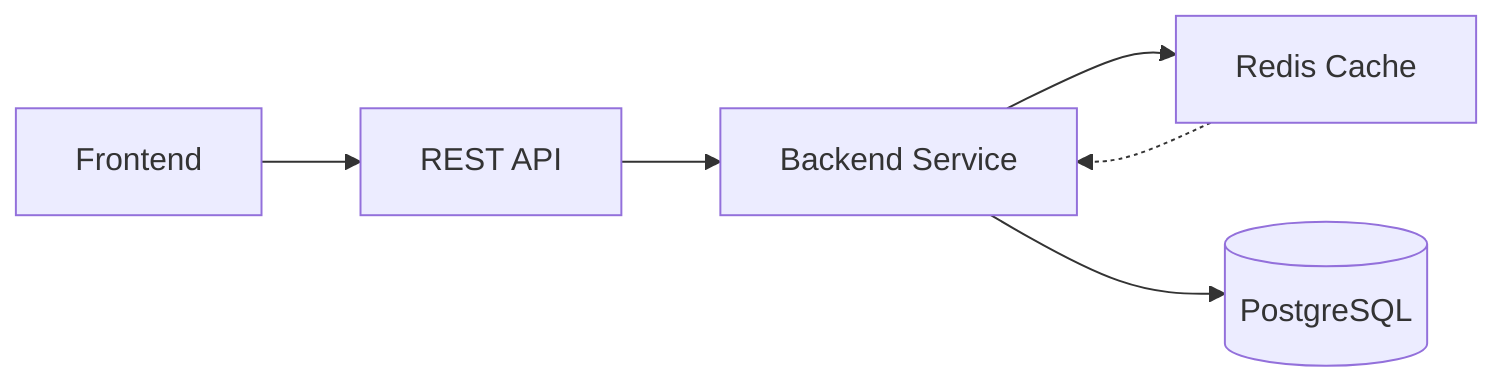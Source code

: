 flowchart LR
    Frontend --> API[REST API]
    API --> Backend[Backend Service]
    Backend --> Cache[Redis Cache]
    Backend --> Database[(PostgreSQL)]
    Cache -.-> Backend